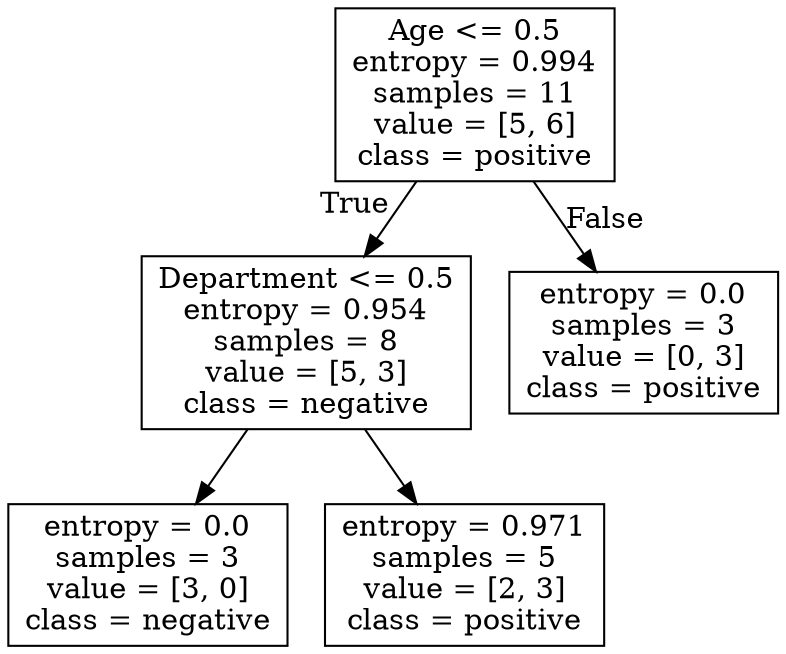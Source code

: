 digraph Tree {
node [shape=box] ;
0 [label="Age <= 0.5\nentropy = 0.994\nsamples = 11\nvalue = [5, 6]\nclass = positive"] ;
1 [label="Department <= 0.5\nentropy = 0.954\nsamples = 8\nvalue = [5, 3]\nclass = negative"] ;
0 -> 1 [labeldistance=2.5, labelangle=45, headlabel="True"] ;
2 [label="entropy = 0.0\nsamples = 3\nvalue = [3, 0]\nclass = negative"] ;
1 -> 2 ;
3 [label="entropy = 0.971\nsamples = 5\nvalue = [2, 3]\nclass = positive"] ;
1 -> 3 ;
4 [label="entropy = 0.0\nsamples = 3\nvalue = [0, 3]\nclass = positive"] ;
0 -> 4 [labeldistance=2.5, labelangle=-45, headlabel="False"] ;
}